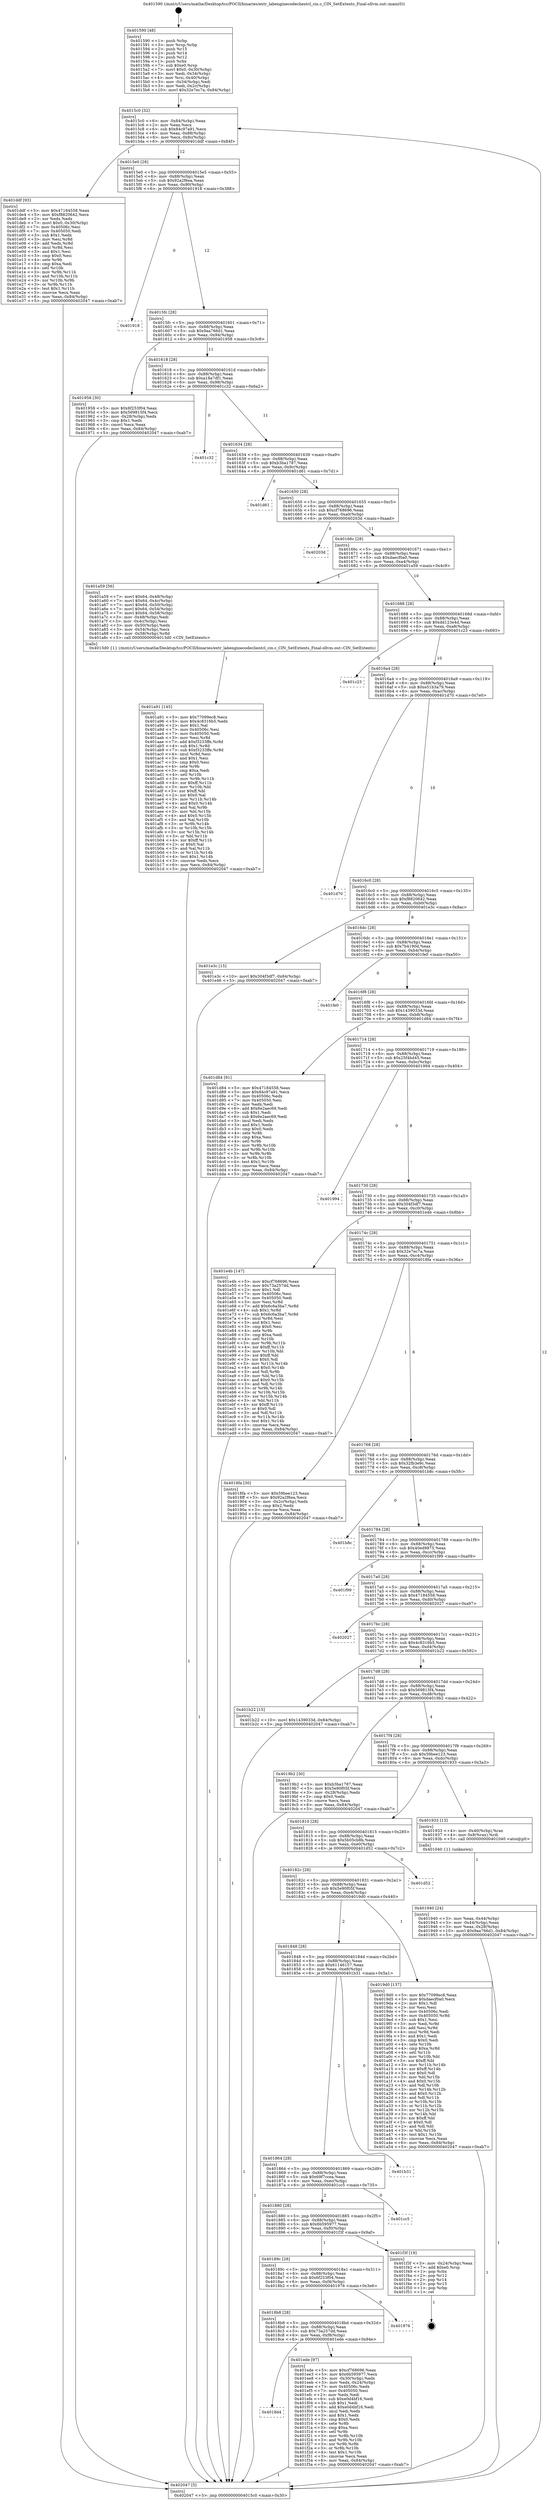 digraph "0x401590" {
  label = "0x401590 (/mnt/c/Users/mathe/Desktop/tcc/POCII/binaries/extr_labenginecodeclientcl_cin.c_CIN_SetExtents_Final-ollvm.out::main(0))"
  labelloc = "t"
  node[shape=record]

  Entry [label="",width=0.3,height=0.3,shape=circle,fillcolor=black,style=filled]
  "0x4015c0" [label="{
     0x4015c0 [32]\l
     | [instrs]\l
     &nbsp;&nbsp;0x4015c0 \<+6\>: mov -0x84(%rbp),%eax\l
     &nbsp;&nbsp;0x4015c6 \<+2\>: mov %eax,%ecx\l
     &nbsp;&nbsp;0x4015c8 \<+6\>: sub $0x84c97a91,%ecx\l
     &nbsp;&nbsp;0x4015ce \<+6\>: mov %eax,-0x88(%rbp)\l
     &nbsp;&nbsp;0x4015d4 \<+6\>: mov %ecx,-0x8c(%rbp)\l
     &nbsp;&nbsp;0x4015da \<+6\>: je 0000000000401ddf \<main+0x84f\>\l
  }"]
  "0x401ddf" [label="{
     0x401ddf [93]\l
     | [instrs]\l
     &nbsp;&nbsp;0x401ddf \<+5\>: mov $0x47184558,%eax\l
     &nbsp;&nbsp;0x401de4 \<+5\>: mov $0xf8820642,%ecx\l
     &nbsp;&nbsp;0x401de9 \<+2\>: xor %edx,%edx\l
     &nbsp;&nbsp;0x401deb \<+7\>: movl $0x0,-0x30(%rbp)\l
     &nbsp;&nbsp;0x401df2 \<+7\>: mov 0x40506c,%esi\l
     &nbsp;&nbsp;0x401df9 \<+7\>: mov 0x405050,%edi\l
     &nbsp;&nbsp;0x401e00 \<+3\>: sub $0x1,%edx\l
     &nbsp;&nbsp;0x401e03 \<+3\>: mov %esi,%r8d\l
     &nbsp;&nbsp;0x401e06 \<+3\>: add %edx,%r8d\l
     &nbsp;&nbsp;0x401e09 \<+4\>: imul %r8d,%esi\l
     &nbsp;&nbsp;0x401e0d \<+3\>: and $0x1,%esi\l
     &nbsp;&nbsp;0x401e10 \<+3\>: cmp $0x0,%esi\l
     &nbsp;&nbsp;0x401e13 \<+4\>: sete %r9b\l
     &nbsp;&nbsp;0x401e17 \<+3\>: cmp $0xa,%edi\l
     &nbsp;&nbsp;0x401e1a \<+4\>: setl %r10b\l
     &nbsp;&nbsp;0x401e1e \<+3\>: mov %r9b,%r11b\l
     &nbsp;&nbsp;0x401e21 \<+3\>: and %r10b,%r11b\l
     &nbsp;&nbsp;0x401e24 \<+3\>: xor %r10b,%r9b\l
     &nbsp;&nbsp;0x401e27 \<+3\>: or %r9b,%r11b\l
     &nbsp;&nbsp;0x401e2a \<+4\>: test $0x1,%r11b\l
     &nbsp;&nbsp;0x401e2e \<+3\>: cmovne %ecx,%eax\l
     &nbsp;&nbsp;0x401e31 \<+6\>: mov %eax,-0x84(%rbp)\l
     &nbsp;&nbsp;0x401e37 \<+5\>: jmp 0000000000402047 \<main+0xab7\>\l
  }"]
  "0x4015e0" [label="{
     0x4015e0 [28]\l
     | [instrs]\l
     &nbsp;&nbsp;0x4015e0 \<+5\>: jmp 00000000004015e5 \<main+0x55\>\l
     &nbsp;&nbsp;0x4015e5 \<+6\>: mov -0x88(%rbp),%eax\l
     &nbsp;&nbsp;0x4015eb \<+5\>: sub $0x92a2f6ea,%eax\l
     &nbsp;&nbsp;0x4015f0 \<+6\>: mov %eax,-0x90(%rbp)\l
     &nbsp;&nbsp;0x4015f6 \<+6\>: je 0000000000401918 \<main+0x388\>\l
  }"]
  Exit [label="",width=0.3,height=0.3,shape=circle,fillcolor=black,style=filled,peripheries=2]
  "0x401918" [label="{
     0x401918\l
  }", style=dashed]
  "0x4015fc" [label="{
     0x4015fc [28]\l
     | [instrs]\l
     &nbsp;&nbsp;0x4015fc \<+5\>: jmp 0000000000401601 \<main+0x71\>\l
     &nbsp;&nbsp;0x401601 \<+6\>: mov -0x88(%rbp),%eax\l
     &nbsp;&nbsp;0x401607 \<+5\>: sub $0x9aa766d1,%eax\l
     &nbsp;&nbsp;0x40160c \<+6\>: mov %eax,-0x94(%rbp)\l
     &nbsp;&nbsp;0x401612 \<+6\>: je 0000000000401958 \<main+0x3c8\>\l
  }"]
  "0x4018d4" [label="{
     0x4018d4\l
  }", style=dashed]
  "0x401958" [label="{
     0x401958 [30]\l
     | [instrs]\l
     &nbsp;&nbsp;0x401958 \<+5\>: mov $0x6f253f04,%eax\l
     &nbsp;&nbsp;0x40195d \<+5\>: mov $0x569815f4,%ecx\l
     &nbsp;&nbsp;0x401962 \<+3\>: mov -0x28(%rbp),%edx\l
     &nbsp;&nbsp;0x401965 \<+3\>: cmp $0x1,%edx\l
     &nbsp;&nbsp;0x401968 \<+3\>: cmovl %ecx,%eax\l
     &nbsp;&nbsp;0x40196b \<+6\>: mov %eax,-0x84(%rbp)\l
     &nbsp;&nbsp;0x401971 \<+5\>: jmp 0000000000402047 \<main+0xab7\>\l
  }"]
  "0x401618" [label="{
     0x401618 [28]\l
     | [instrs]\l
     &nbsp;&nbsp;0x401618 \<+5\>: jmp 000000000040161d \<main+0x8d\>\l
     &nbsp;&nbsp;0x40161d \<+6\>: mov -0x88(%rbp),%eax\l
     &nbsp;&nbsp;0x401623 \<+5\>: sub $0xa18a7df1,%eax\l
     &nbsp;&nbsp;0x401628 \<+6\>: mov %eax,-0x98(%rbp)\l
     &nbsp;&nbsp;0x40162e \<+6\>: je 0000000000401c32 \<main+0x6a2\>\l
  }"]
  "0x401ede" [label="{
     0x401ede [97]\l
     | [instrs]\l
     &nbsp;&nbsp;0x401ede \<+5\>: mov $0xcf768696,%eax\l
     &nbsp;&nbsp;0x401ee3 \<+5\>: mov $0x6b595977,%ecx\l
     &nbsp;&nbsp;0x401ee8 \<+3\>: mov -0x30(%rbp),%edx\l
     &nbsp;&nbsp;0x401eeb \<+3\>: mov %edx,-0x24(%rbp)\l
     &nbsp;&nbsp;0x401eee \<+7\>: mov 0x40506c,%edx\l
     &nbsp;&nbsp;0x401ef5 \<+7\>: mov 0x405050,%esi\l
     &nbsp;&nbsp;0x401efc \<+2\>: mov %edx,%edi\l
     &nbsp;&nbsp;0x401efe \<+6\>: sub $0xe0d4bf16,%edi\l
     &nbsp;&nbsp;0x401f04 \<+3\>: sub $0x1,%edi\l
     &nbsp;&nbsp;0x401f07 \<+6\>: add $0xe0d4bf16,%edi\l
     &nbsp;&nbsp;0x401f0d \<+3\>: imul %edi,%edx\l
     &nbsp;&nbsp;0x401f10 \<+3\>: and $0x1,%edx\l
     &nbsp;&nbsp;0x401f13 \<+3\>: cmp $0x0,%edx\l
     &nbsp;&nbsp;0x401f16 \<+4\>: sete %r8b\l
     &nbsp;&nbsp;0x401f1a \<+3\>: cmp $0xa,%esi\l
     &nbsp;&nbsp;0x401f1d \<+4\>: setl %r9b\l
     &nbsp;&nbsp;0x401f21 \<+3\>: mov %r8b,%r10b\l
     &nbsp;&nbsp;0x401f24 \<+3\>: and %r9b,%r10b\l
     &nbsp;&nbsp;0x401f27 \<+3\>: xor %r9b,%r8b\l
     &nbsp;&nbsp;0x401f2a \<+3\>: or %r8b,%r10b\l
     &nbsp;&nbsp;0x401f2d \<+4\>: test $0x1,%r10b\l
     &nbsp;&nbsp;0x401f31 \<+3\>: cmovne %ecx,%eax\l
     &nbsp;&nbsp;0x401f34 \<+6\>: mov %eax,-0x84(%rbp)\l
     &nbsp;&nbsp;0x401f3a \<+5\>: jmp 0000000000402047 \<main+0xab7\>\l
  }"]
  "0x401c32" [label="{
     0x401c32\l
  }", style=dashed]
  "0x401634" [label="{
     0x401634 [28]\l
     | [instrs]\l
     &nbsp;&nbsp;0x401634 \<+5\>: jmp 0000000000401639 \<main+0xa9\>\l
     &nbsp;&nbsp;0x401639 \<+6\>: mov -0x88(%rbp),%eax\l
     &nbsp;&nbsp;0x40163f \<+5\>: sub $0xb3ba1787,%eax\l
     &nbsp;&nbsp;0x401644 \<+6\>: mov %eax,-0x9c(%rbp)\l
     &nbsp;&nbsp;0x40164a \<+6\>: je 0000000000401d61 \<main+0x7d1\>\l
  }"]
  "0x4018b8" [label="{
     0x4018b8 [28]\l
     | [instrs]\l
     &nbsp;&nbsp;0x4018b8 \<+5\>: jmp 00000000004018bd \<main+0x32d\>\l
     &nbsp;&nbsp;0x4018bd \<+6\>: mov -0x88(%rbp),%eax\l
     &nbsp;&nbsp;0x4018c3 \<+5\>: sub $0x73a257dd,%eax\l
     &nbsp;&nbsp;0x4018c8 \<+6\>: mov %eax,-0xf8(%rbp)\l
     &nbsp;&nbsp;0x4018ce \<+6\>: je 0000000000401ede \<main+0x94e\>\l
  }"]
  "0x401d61" [label="{
     0x401d61\l
  }", style=dashed]
  "0x401650" [label="{
     0x401650 [28]\l
     | [instrs]\l
     &nbsp;&nbsp;0x401650 \<+5\>: jmp 0000000000401655 \<main+0xc5\>\l
     &nbsp;&nbsp;0x401655 \<+6\>: mov -0x88(%rbp),%eax\l
     &nbsp;&nbsp;0x40165b \<+5\>: sub $0xcf768696,%eax\l
     &nbsp;&nbsp;0x401660 \<+6\>: mov %eax,-0xa0(%rbp)\l
     &nbsp;&nbsp;0x401666 \<+6\>: je 000000000040203d \<main+0xaad\>\l
  }"]
  "0x401976" [label="{
     0x401976\l
  }", style=dashed]
  "0x40203d" [label="{
     0x40203d\l
  }", style=dashed]
  "0x40166c" [label="{
     0x40166c [28]\l
     | [instrs]\l
     &nbsp;&nbsp;0x40166c \<+5\>: jmp 0000000000401671 \<main+0xe1\>\l
     &nbsp;&nbsp;0x401671 \<+6\>: mov -0x88(%rbp),%eax\l
     &nbsp;&nbsp;0x401677 \<+5\>: sub $0xdaecf0a0,%eax\l
     &nbsp;&nbsp;0x40167c \<+6\>: mov %eax,-0xa4(%rbp)\l
     &nbsp;&nbsp;0x401682 \<+6\>: je 0000000000401a59 \<main+0x4c9\>\l
  }"]
  "0x40189c" [label="{
     0x40189c [28]\l
     | [instrs]\l
     &nbsp;&nbsp;0x40189c \<+5\>: jmp 00000000004018a1 \<main+0x311\>\l
     &nbsp;&nbsp;0x4018a1 \<+6\>: mov -0x88(%rbp),%eax\l
     &nbsp;&nbsp;0x4018a7 \<+5\>: sub $0x6f253f04,%eax\l
     &nbsp;&nbsp;0x4018ac \<+6\>: mov %eax,-0xf4(%rbp)\l
     &nbsp;&nbsp;0x4018b2 \<+6\>: je 0000000000401976 \<main+0x3e6\>\l
  }"]
  "0x401a59" [label="{
     0x401a59 [56]\l
     | [instrs]\l
     &nbsp;&nbsp;0x401a59 \<+7\>: movl $0x64,-0x48(%rbp)\l
     &nbsp;&nbsp;0x401a60 \<+7\>: movl $0x64,-0x4c(%rbp)\l
     &nbsp;&nbsp;0x401a67 \<+7\>: movl $0x64,-0x50(%rbp)\l
     &nbsp;&nbsp;0x401a6e \<+7\>: movl $0x64,-0x54(%rbp)\l
     &nbsp;&nbsp;0x401a75 \<+7\>: movl $0x64,-0x58(%rbp)\l
     &nbsp;&nbsp;0x401a7c \<+3\>: mov -0x48(%rbp),%edi\l
     &nbsp;&nbsp;0x401a7f \<+3\>: mov -0x4c(%rbp),%esi\l
     &nbsp;&nbsp;0x401a82 \<+3\>: mov -0x50(%rbp),%edx\l
     &nbsp;&nbsp;0x401a85 \<+3\>: mov -0x54(%rbp),%ecx\l
     &nbsp;&nbsp;0x401a88 \<+4\>: mov -0x58(%rbp),%r8d\l
     &nbsp;&nbsp;0x401a8c \<+5\>: call 00000000004013d0 \<CIN_SetExtents\>\l
     | [calls]\l
     &nbsp;&nbsp;0x4013d0 \{1\} (/mnt/c/Users/mathe/Desktop/tcc/POCII/binaries/extr_labenginecodeclientcl_cin.c_CIN_SetExtents_Final-ollvm.out::CIN_SetExtents)\l
  }"]
  "0x401688" [label="{
     0x401688 [28]\l
     | [instrs]\l
     &nbsp;&nbsp;0x401688 \<+5\>: jmp 000000000040168d \<main+0xfd\>\l
     &nbsp;&nbsp;0x40168d \<+6\>: mov -0x88(%rbp),%eax\l
     &nbsp;&nbsp;0x401693 \<+5\>: sub $0xdd123e4d,%eax\l
     &nbsp;&nbsp;0x401698 \<+6\>: mov %eax,-0xa8(%rbp)\l
     &nbsp;&nbsp;0x40169e \<+6\>: je 0000000000401c23 \<main+0x693\>\l
  }"]
  "0x401f3f" [label="{
     0x401f3f [19]\l
     | [instrs]\l
     &nbsp;&nbsp;0x401f3f \<+3\>: mov -0x24(%rbp),%eax\l
     &nbsp;&nbsp;0x401f42 \<+7\>: add $0xe0,%rsp\l
     &nbsp;&nbsp;0x401f49 \<+1\>: pop %rbx\l
     &nbsp;&nbsp;0x401f4a \<+2\>: pop %r12\l
     &nbsp;&nbsp;0x401f4c \<+2\>: pop %r14\l
     &nbsp;&nbsp;0x401f4e \<+2\>: pop %r15\l
     &nbsp;&nbsp;0x401f50 \<+1\>: pop %rbp\l
     &nbsp;&nbsp;0x401f51 \<+1\>: ret\l
  }"]
  "0x401c23" [label="{
     0x401c23\l
  }", style=dashed]
  "0x4016a4" [label="{
     0x4016a4 [28]\l
     | [instrs]\l
     &nbsp;&nbsp;0x4016a4 \<+5\>: jmp 00000000004016a9 \<main+0x119\>\l
     &nbsp;&nbsp;0x4016a9 \<+6\>: mov -0x88(%rbp),%eax\l
     &nbsp;&nbsp;0x4016af \<+5\>: sub $0xe51b3a79,%eax\l
     &nbsp;&nbsp;0x4016b4 \<+6\>: mov %eax,-0xac(%rbp)\l
     &nbsp;&nbsp;0x4016ba \<+6\>: je 0000000000401d70 \<main+0x7e0\>\l
  }"]
  "0x401880" [label="{
     0x401880 [28]\l
     | [instrs]\l
     &nbsp;&nbsp;0x401880 \<+5\>: jmp 0000000000401885 \<main+0x2f5\>\l
     &nbsp;&nbsp;0x401885 \<+6\>: mov -0x88(%rbp),%eax\l
     &nbsp;&nbsp;0x40188b \<+5\>: sub $0x6b595977,%eax\l
     &nbsp;&nbsp;0x401890 \<+6\>: mov %eax,-0xf0(%rbp)\l
     &nbsp;&nbsp;0x401896 \<+6\>: je 0000000000401f3f \<main+0x9af\>\l
  }"]
  "0x401d70" [label="{
     0x401d70\l
  }", style=dashed]
  "0x4016c0" [label="{
     0x4016c0 [28]\l
     | [instrs]\l
     &nbsp;&nbsp;0x4016c0 \<+5\>: jmp 00000000004016c5 \<main+0x135\>\l
     &nbsp;&nbsp;0x4016c5 \<+6\>: mov -0x88(%rbp),%eax\l
     &nbsp;&nbsp;0x4016cb \<+5\>: sub $0xf8820642,%eax\l
     &nbsp;&nbsp;0x4016d0 \<+6\>: mov %eax,-0xb0(%rbp)\l
     &nbsp;&nbsp;0x4016d6 \<+6\>: je 0000000000401e3c \<main+0x8ac\>\l
  }"]
  "0x401cc5" [label="{
     0x401cc5\l
  }", style=dashed]
  "0x401e3c" [label="{
     0x401e3c [15]\l
     | [instrs]\l
     &nbsp;&nbsp;0x401e3c \<+10\>: movl $0x304f3df7,-0x84(%rbp)\l
     &nbsp;&nbsp;0x401e46 \<+5\>: jmp 0000000000402047 \<main+0xab7\>\l
  }"]
  "0x4016dc" [label="{
     0x4016dc [28]\l
     | [instrs]\l
     &nbsp;&nbsp;0x4016dc \<+5\>: jmp 00000000004016e1 \<main+0x151\>\l
     &nbsp;&nbsp;0x4016e1 \<+6\>: mov -0x88(%rbp),%eax\l
     &nbsp;&nbsp;0x4016e7 \<+5\>: sub $0x7b4190d,%eax\l
     &nbsp;&nbsp;0x4016ec \<+6\>: mov %eax,-0xb4(%rbp)\l
     &nbsp;&nbsp;0x4016f2 \<+6\>: je 0000000000401fe0 \<main+0xa50\>\l
  }"]
  "0x401864" [label="{
     0x401864 [28]\l
     | [instrs]\l
     &nbsp;&nbsp;0x401864 \<+5\>: jmp 0000000000401869 \<main+0x2d9\>\l
     &nbsp;&nbsp;0x401869 \<+6\>: mov -0x88(%rbp),%eax\l
     &nbsp;&nbsp;0x40186f \<+5\>: sub $0x69f7ccea,%eax\l
     &nbsp;&nbsp;0x401874 \<+6\>: mov %eax,-0xec(%rbp)\l
     &nbsp;&nbsp;0x40187a \<+6\>: je 0000000000401cc5 \<main+0x735\>\l
  }"]
  "0x401fe0" [label="{
     0x401fe0\l
  }", style=dashed]
  "0x4016f8" [label="{
     0x4016f8 [28]\l
     | [instrs]\l
     &nbsp;&nbsp;0x4016f8 \<+5\>: jmp 00000000004016fd \<main+0x16d\>\l
     &nbsp;&nbsp;0x4016fd \<+6\>: mov -0x88(%rbp),%eax\l
     &nbsp;&nbsp;0x401703 \<+5\>: sub $0x1439033d,%eax\l
     &nbsp;&nbsp;0x401708 \<+6\>: mov %eax,-0xb8(%rbp)\l
     &nbsp;&nbsp;0x40170e \<+6\>: je 0000000000401d84 \<main+0x7f4\>\l
  }"]
  "0x401b31" [label="{
     0x401b31\l
  }", style=dashed]
  "0x401d84" [label="{
     0x401d84 [91]\l
     | [instrs]\l
     &nbsp;&nbsp;0x401d84 \<+5\>: mov $0x47184558,%eax\l
     &nbsp;&nbsp;0x401d89 \<+5\>: mov $0x84c97a91,%ecx\l
     &nbsp;&nbsp;0x401d8e \<+7\>: mov 0x40506c,%edx\l
     &nbsp;&nbsp;0x401d95 \<+7\>: mov 0x405050,%esi\l
     &nbsp;&nbsp;0x401d9c \<+2\>: mov %edx,%edi\l
     &nbsp;&nbsp;0x401d9e \<+6\>: add $0x6e2aec69,%edi\l
     &nbsp;&nbsp;0x401da4 \<+3\>: sub $0x1,%edi\l
     &nbsp;&nbsp;0x401da7 \<+6\>: sub $0x6e2aec69,%edi\l
     &nbsp;&nbsp;0x401dad \<+3\>: imul %edi,%edx\l
     &nbsp;&nbsp;0x401db0 \<+3\>: and $0x1,%edx\l
     &nbsp;&nbsp;0x401db3 \<+3\>: cmp $0x0,%edx\l
     &nbsp;&nbsp;0x401db6 \<+4\>: sete %r8b\l
     &nbsp;&nbsp;0x401dba \<+3\>: cmp $0xa,%esi\l
     &nbsp;&nbsp;0x401dbd \<+4\>: setl %r9b\l
     &nbsp;&nbsp;0x401dc1 \<+3\>: mov %r8b,%r10b\l
     &nbsp;&nbsp;0x401dc4 \<+3\>: and %r9b,%r10b\l
     &nbsp;&nbsp;0x401dc7 \<+3\>: xor %r9b,%r8b\l
     &nbsp;&nbsp;0x401dca \<+3\>: or %r8b,%r10b\l
     &nbsp;&nbsp;0x401dcd \<+4\>: test $0x1,%r10b\l
     &nbsp;&nbsp;0x401dd1 \<+3\>: cmovne %ecx,%eax\l
     &nbsp;&nbsp;0x401dd4 \<+6\>: mov %eax,-0x84(%rbp)\l
     &nbsp;&nbsp;0x401dda \<+5\>: jmp 0000000000402047 \<main+0xab7\>\l
  }"]
  "0x401714" [label="{
     0x401714 [28]\l
     | [instrs]\l
     &nbsp;&nbsp;0x401714 \<+5\>: jmp 0000000000401719 \<main+0x189\>\l
     &nbsp;&nbsp;0x401719 \<+6\>: mov -0x88(%rbp),%eax\l
     &nbsp;&nbsp;0x40171f \<+5\>: sub $0x25f4bd45,%eax\l
     &nbsp;&nbsp;0x401724 \<+6\>: mov %eax,-0xbc(%rbp)\l
     &nbsp;&nbsp;0x40172a \<+6\>: je 0000000000401994 \<main+0x404\>\l
  }"]
  "0x401a91" [label="{
     0x401a91 [145]\l
     | [instrs]\l
     &nbsp;&nbsp;0x401a91 \<+5\>: mov $0x77099ec8,%ecx\l
     &nbsp;&nbsp;0x401a96 \<+5\>: mov $0x4c8316b5,%edx\l
     &nbsp;&nbsp;0x401a9b \<+2\>: mov $0x1,%al\l
     &nbsp;&nbsp;0x401a9d \<+7\>: mov 0x40506c,%esi\l
     &nbsp;&nbsp;0x401aa4 \<+7\>: mov 0x405050,%edi\l
     &nbsp;&nbsp;0x401aab \<+3\>: mov %esi,%r8d\l
     &nbsp;&nbsp;0x401aae \<+7\>: add $0xf3233ffe,%r8d\l
     &nbsp;&nbsp;0x401ab5 \<+4\>: sub $0x1,%r8d\l
     &nbsp;&nbsp;0x401ab9 \<+7\>: sub $0xf3233ffe,%r8d\l
     &nbsp;&nbsp;0x401ac0 \<+4\>: imul %r8d,%esi\l
     &nbsp;&nbsp;0x401ac4 \<+3\>: and $0x1,%esi\l
     &nbsp;&nbsp;0x401ac7 \<+3\>: cmp $0x0,%esi\l
     &nbsp;&nbsp;0x401aca \<+4\>: sete %r9b\l
     &nbsp;&nbsp;0x401ace \<+3\>: cmp $0xa,%edi\l
     &nbsp;&nbsp;0x401ad1 \<+4\>: setl %r10b\l
     &nbsp;&nbsp;0x401ad5 \<+3\>: mov %r9b,%r11b\l
     &nbsp;&nbsp;0x401ad8 \<+4\>: xor $0xff,%r11b\l
     &nbsp;&nbsp;0x401adc \<+3\>: mov %r10b,%bl\l
     &nbsp;&nbsp;0x401adf \<+3\>: xor $0xff,%bl\l
     &nbsp;&nbsp;0x401ae2 \<+2\>: xor $0x0,%al\l
     &nbsp;&nbsp;0x401ae4 \<+3\>: mov %r11b,%r14b\l
     &nbsp;&nbsp;0x401ae7 \<+4\>: and $0x0,%r14b\l
     &nbsp;&nbsp;0x401aeb \<+3\>: and %al,%r9b\l
     &nbsp;&nbsp;0x401aee \<+3\>: mov %bl,%r15b\l
     &nbsp;&nbsp;0x401af1 \<+4\>: and $0x0,%r15b\l
     &nbsp;&nbsp;0x401af5 \<+3\>: and %al,%r10b\l
     &nbsp;&nbsp;0x401af8 \<+3\>: or %r9b,%r14b\l
     &nbsp;&nbsp;0x401afb \<+3\>: or %r10b,%r15b\l
     &nbsp;&nbsp;0x401afe \<+3\>: xor %r15b,%r14b\l
     &nbsp;&nbsp;0x401b01 \<+3\>: or %bl,%r11b\l
     &nbsp;&nbsp;0x401b04 \<+4\>: xor $0xff,%r11b\l
     &nbsp;&nbsp;0x401b08 \<+2\>: or $0x0,%al\l
     &nbsp;&nbsp;0x401b0a \<+3\>: and %al,%r11b\l
     &nbsp;&nbsp;0x401b0d \<+3\>: or %r11b,%r14b\l
     &nbsp;&nbsp;0x401b10 \<+4\>: test $0x1,%r14b\l
     &nbsp;&nbsp;0x401b14 \<+3\>: cmovne %edx,%ecx\l
     &nbsp;&nbsp;0x401b17 \<+6\>: mov %ecx,-0x84(%rbp)\l
     &nbsp;&nbsp;0x401b1d \<+5\>: jmp 0000000000402047 \<main+0xab7\>\l
  }"]
  "0x401994" [label="{
     0x401994\l
  }", style=dashed]
  "0x401730" [label="{
     0x401730 [28]\l
     | [instrs]\l
     &nbsp;&nbsp;0x401730 \<+5\>: jmp 0000000000401735 \<main+0x1a5\>\l
     &nbsp;&nbsp;0x401735 \<+6\>: mov -0x88(%rbp),%eax\l
     &nbsp;&nbsp;0x40173b \<+5\>: sub $0x304f3df7,%eax\l
     &nbsp;&nbsp;0x401740 \<+6\>: mov %eax,-0xc0(%rbp)\l
     &nbsp;&nbsp;0x401746 \<+6\>: je 0000000000401e4b \<main+0x8bb\>\l
  }"]
  "0x401848" [label="{
     0x401848 [28]\l
     | [instrs]\l
     &nbsp;&nbsp;0x401848 \<+5\>: jmp 000000000040184d \<main+0x2bd\>\l
     &nbsp;&nbsp;0x40184d \<+6\>: mov -0x88(%rbp),%eax\l
     &nbsp;&nbsp;0x401853 \<+5\>: sub $0x61146157,%eax\l
     &nbsp;&nbsp;0x401858 \<+6\>: mov %eax,-0xe8(%rbp)\l
     &nbsp;&nbsp;0x40185e \<+6\>: je 0000000000401b31 \<main+0x5a1\>\l
  }"]
  "0x401e4b" [label="{
     0x401e4b [147]\l
     | [instrs]\l
     &nbsp;&nbsp;0x401e4b \<+5\>: mov $0xcf768696,%eax\l
     &nbsp;&nbsp;0x401e50 \<+5\>: mov $0x73a257dd,%ecx\l
     &nbsp;&nbsp;0x401e55 \<+2\>: mov $0x1,%dl\l
     &nbsp;&nbsp;0x401e57 \<+7\>: mov 0x40506c,%esi\l
     &nbsp;&nbsp;0x401e5e \<+7\>: mov 0x405050,%edi\l
     &nbsp;&nbsp;0x401e65 \<+3\>: mov %esi,%r8d\l
     &nbsp;&nbsp;0x401e68 \<+7\>: add $0x6c6a3ba7,%r8d\l
     &nbsp;&nbsp;0x401e6f \<+4\>: sub $0x1,%r8d\l
     &nbsp;&nbsp;0x401e73 \<+7\>: sub $0x6c6a3ba7,%r8d\l
     &nbsp;&nbsp;0x401e7a \<+4\>: imul %r8d,%esi\l
     &nbsp;&nbsp;0x401e7e \<+3\>: and $0x1,%esi\l
     &nbsp;&nbsp;0x401e81 \<+3\>: cmp $0x0,%esi\l
     &nbsp;&nbsp;0x401e84 \<+4\>: sete %r9b\l
     &nbsp;&nbsp;0x401e88 \<+3\>: cmp $0xa,%edi\l
     &nbsp;&nbsp;0x401e8b \<+4\>: setl %r10b\l
     &nbsp;&nbsp;0x401e8f \<+3\>: mov %r9b,%r11b\l
     &nbsp;&nbsp;0x401e92 \<+4\>: xor $0xff,%r11b\l
     &nbsp;&nbsp;0x401e96 \<+3\>: mov %r10b,%bl\l
     &nbsp;&nbsp;0x401e99 \<+3\>: xor $0xff,%bl\l
     &nbsp;&nbsp;0x401e9c \<+3\>: xor $0x0,%dl\l
     &nbsp;&nbsp;0x401e9f \<+3\>: mov %r11b,%r14b\l
     &nbsp;&nbsp;0x401ea2 \<+4\>: and $0x0,%r14b\l
     &nbsp;&nbsp;0x401ea6 \<+3\>: and %dl,%r9b\l
     &nbsp;&nbsp;0x401ea9 \<+3\>: mov %bl,%r15b\l
     &nbsp;&nbsp;0x401eac \<+4\>: and $0x0,%r15b\l
     &nbsp;&nbsp;0x401eb0 \<+3\>: and %dl,%r10b\l
     &nbsp;&nbsp;0x401eb3 \<+3\>: or %r9b,%r14b\l
     &nbsp;&nbsp;0x401eb6 \<+3\>: or %r10b,%r15b\l
     &nbsp;&nbsp;0x401eb9 \<+3\>: xor %r15b,%r14b\l
     &nbsp;&nbsp;0x401ebc \<+3\>: or %bl,%r11b\l
     &nbsp;&nbsp;0x401ebf \<+4\>: xor $0xff,%r11b\l
     &nbsp;&nbsp;0x401ec3 \<+3\>: or $0x0,%dl\l
     &nbsp;&nbsp;0x401ec6 \<+3\>: and %dl,%r11b\l
     &nbsp;&nbsp;0x401ec9 \<+3\>: or %r11b,%r14b\l
     &nbsp;&nbsp;0x401ecc \<+4\>: test $0x1,%r14b\l
     &nbsp;&nbsp;0x401ed0 \<+3\>: cmovne %ecx,%eax\l
     &nbsp;&nbsp;0x401ed3 \<+6\>: mov %eax,-0x84(%rbp)\l
     &nbsp;&nbsp;0x401ed9 \<+5\>: jmp 0000000000402047 \<main+0xab7\>\l
  }"]
  "0x40174c" [label="{
     0x40174c [28]\l
     | [instrs]\l
     &nbsp;&nbsp;0x40174c \<+5\>: jmp 0000000000401751 \<main+0x1c1\>\l
     &nbsp;&nbsp;0x401751 \<+6\>: mov -0x88(%rbp),%eax\l
     &nbsp;&nbsp;0x401757 \<+5\>: sub $0x32e7ec7a,%eax\l
     &nbsp;&nbsp;0x40175c \<+6\>: mov %eax,-0xc4(%rbp)\l
     &nbsp;&nbsp;0x401762 \<+6\>: je 00000000004018fa \<main+0x36a\>\l
  }"]
  "0x4019d0" [label="{
     0x4019d0 [137]\l
     | [instrs]\l
     &nbsp;&nbsp;0x4019d0 \<+5\>: mov $0x77099ec8,%eax\l
     &nbsp;&nbsp;0x4019d5 \<+5\>: mov $0xdaecf0a0,%ecx\l
     &nbsp;&nbsp;0x4019da \<+2\>: mov $0x1,%dl\l
     &nbsp;&nbsp;0x4019dc \<+2\>: xor %esi,%esi\l
     &nbsp;&nbsp;0x4019de \<+7\>: mov 0x40506c,%edi\l
     &nbsp;&nbsp;0x4019e5 \<+8\>: mov 0x405050,%r8d\l
     &nbsp;&nbsp;0x4019ed \<+3\>: sub $0x1,%esi\l
     &nbsp;&nbsp;0x4019f0 \<+3\>: mov %edi,%r9d\l
     &nbsp;&nbsp;0x4019f3 \<+3\>: add %esi,%r9d\l
     &nbsp;&nbsp;0x4019f6 \<+4\>: imul %r9d,%edi\l
     &nbsp;&nbsp;0x4019fa \<+3\>: and $0x1,%edi\l
     &nbsp;&nbsp;0x4019fd \<+3\>: cmp $0x0,%edi\l
     &nbsp;&nbsp;0x401a00 \<+4\>: sete %r10b\l
     &nbsp;&nbsp;0x401a04 \<+4\>: cmp $0xa,%r8d\l
     &nbsp;&nbsp;0x401a08 \<+4\>: setl %r11b\l
     &nbsp;&nbsp;0x401a0c \<+3\>: mov %r10b,%bl\l
     &nbsp;&nbsp;0x401a0f \<+3\>: xor $0xff,%bl\l
     &nbsp;&nbsp;0x401a12 \<+3\>: mov %r11b,%r14b\l
     &nbsp;&nbsp;0x401a15 \<+4\>: xor $0xff,%r14b\l
     &nbsp;&nbsp;0x401a19 \<+3\>: xor $0x0,%dl\l
     &nbsp;&nbsp;0x401a1c \<+3\>: mov %bl,%r15b\l
     &nbsp;&nbsp;0x401a1f \<+4\>: and $0x0,%r15b\l
     &nbsp;&nbsp;0x401a23 \<+3\>: and %dl,%r10b\l
     &nbsp;&nbsp;0x401a26 \<+3\>: mov %r14b,%r12b\l
     &nbsp;&nbsp;0x401a29 \<+4\>: and $0x0,%r12b\l
     &nbsp;&nbsp;0x401a2d \<+3\>: and %dl,%r11b\l
     &nbsp;&nbsp;0x401a30 \<+3\>: or %r10b,%r15b\l
     &nbsp;&nbsp;0x401a33 \<+3\>: or %r11b,%r12b\l
     &nbsp;&nbsp;0x401a36 \<+3\>: xor %r12b,%r15b\l
     &nbsp;&nbsp;0x401a39 \<+3\>: or %r14b,%bl\l
     &nbsp;&nbsp;0x401a3c \<+3\>: xor $0xff,%bl\l
     &nbsp;&nbsp;0x401a3f \<+3\>: or $0x0,%dl\l
     &nbsp;&nbsp;0x401a42 \<+2\>: and %dl,%bl\l
     &nbsp;&nbsp;0x401a44 \<+3\>: or %bl,%r15b\l
     &nbsp;&nbsp;0x401a47 \<+4\>: test $0x1,%r15b\l
     &nbsp;&nbsp;0x401a4b \<+3\>: cmovne %ecx,%eax\l
     &nbsp;&nbsp;0x401a4e \<+6\>: mov %eax,-0x84(%rbp)\l
     &nbsp;&nbsp;0x401a54 \<+5\>: jmp 0000000000402047 \<main+0xab7\>\l
  }"]
  "0x4018fa" [label="{
     0x4018fa [30]\l
     | [instrs]\l
     &nbsp;&nbsp;0x4018fa \<+5\>: mov $0x59bee123,%eax\l
     &nbsp;&nbsp;0x4018ff \<+5\>: mov $0x92a2f6ea,%ecx\l
     &nbsp;&nbsp;0x401904 \<+3\>: mov -0x2c(%rbp),%edx\l
     &nbsp;&nbsp;0x401907 \<+3\>: cmp $0x2,%edx\l
     &nbsp;&nbsp;0x40190a \<+3\>: cmovne %ecx,%eax\l
     &nbsp;&nbsp;0x40190d \<+6\>: mov %eax,-0x84(%rbp)\l
     &nbsp;&nbsp;0x401913 \<+5\>: jmp 0000000000402047 \<main+0xab7\>\l
  }"]
  "0x401768" [label="{
     0x401768 [28]\l
     | [instrs]\l
     &nbsp;&nbsp;0x401768 \<+5\>: jmp 000000000040176d \<main+0x1dd\>\l
     &nbsp;&nbsp;0x40176d \<+6\>: mov -0x88(%rbp),%eax\l
     &nbsp;&nbsp;0x401773 \<+5\>: sub $0x32fb3e9c,%eax\l
     &nbsp;&nbsp;0x401778 \<+6\>: mov %eax,-0xc8(%rbp)\l
     &nbsp;&nbsp;0x40177e \<+6\>: je 0000000000401b8c \<main+0x5fc\>\l
  }"]
  "0x402047" [label="{
     0x402047 [5]\l
     | [instrs]\l
     &nbsp;&nbsp;0x402047 \<+5\>: jmp 00000000004015c0 \<main+0x30\>\l
  }"]
  "0x401590" [label="{
     0x401590 [48]\l
     | [instrs]\l
     &nbsp;&nbsp;0x401590 \<+1\>: push %rbp\l
     &nbsp;&nbsp;0x401591 \<+3\>: mov %rsp,%rbp\l
     &nbsp;&nbsp;0x401594 \<+2\>: push %r15\l
     &nbsp;&nbsp;0x401596 \<+2\>: push %r14\l
     &nbsp;&nbsp;0x401598 \<+2\>: push %r12\l
     &nbsp;&nbsp;0x40159a \<+1\>: push %rbx\l
     &nbsp;&nbsp;0x40159b \<+7\>: sub $0xe0,%rsp\l
     &nbsp;&nbsp;0x4015a2 \<+7\>: movl $0x0,-0x30(%rbp)\l
     &nbsp;&nbsp;0x4015a9 \<+3\>: mov %edi,-0x34(%rbp)\l
     &nbsp;&nbsp;0x4015ac \<+4\>: mov %rsi,-0x40(%rbp)\l
     &nbsp;&nbsp;0x4015b0 \<+3\>: mov -0x34(%rbp),%edi\l
     &nbsp;&nbsp;0x4015b3 \<+3\>: mov %edi,-0x2c(%rbp)\l
     &nbsp;&nbsp;0x4015b6 \<+10\>: movl $0x32e7ec7a,-0x84(%rbp)\l
  }"]
  "0x40182c" [label="{
     0x40182c [28]\l
     | [instrs]\l
     &nbsp;&nbsp;0x40182c \<+5\>: jmp 0000000000401831 \<main+0x2a1\>\l
     &nbsp;&nbsp;0x401831 \<+6\>: mov -0x88(%rbp),%eax\l
     &nbsp;&nbsp;0x401837 \<+5\>: sub $0x5e90f05f,%eax\l
     &nbsp;&nbsp;0x40183c \<+6\>: mov %eax,-0xe4(%rbp)\l
     &nbsp;&nbsp;0x401842 \<+6\>: je 00000000004019d0 \<main+0x440\>\l
  }"]
  "0x401b8c" [label="{
     0x401b8c\l
  }", style=dashed]
  "0x401784" [label="{
     0x401784 [28]\l
     | [instrs]\l
     &nbsp;&nbsp;0x401784 \<+5\>: jmp 0000000000401789 \<main+0x1f9\>\l
     &nbsp;&nbsp;0x401789 \<+6\>: mov -0x88(%rbp),%eax\l
     &nbsp;&nbsp;0x40178f \<+5\>: sub $0x40ed9875,%eax\l
     &nbsp;&nbsp;0x401794 \<+6\>: mov %eax,-0xcc(%rbp)\l
     &nbsp;&nbsp;0x40179a \<+6\>: je 0000000000401f99 \<main+0xa09\>\l
  }"]
  "0x401d52" [label="{
     0x401d52\l
  }", style=dashed]
  "0x401f99" [label="{
     0x401f99\l
  }", style=dashed]
  "0x4017a0" [label="{
     0x4017a0 [28]\l
     | [instrs]\l
     &nbsp;&nbsp;0x4017a0 \<+5\>: jmp 00000000004017a5 \<main+0x215\>\l
     &nbsp;&nbsp;0x4017a5 \<+6\>: mov -0x88(%rbp),%eax\l
     &nbsp;&nbsp;0x4017ab \<+5\>: sub $0x47184558,%eax\l
     &nbsp;&nbsp;0x4017b0 \<+6\>: mov %eax,-0xd0(%rbp)\l
     &nbsp;&nbsp;0x4017b6 \<+6\>: je 0000000000402027 \<main+0xa97\>\l
  }"]
  "0x401940" [label="{
     0x401940 [24]\l
     | [instrs]\l
     &nbsp;&nbsp;0x401940 \<+3\>: mov %eax,-0x44(%rbp)\l
     &nbsp;&nbsp;0x401943 \<+3\>: mov -0x44(%rbp),%eax\l
     &nbsp;&nbsp;0x401946 \<+3\>: mov %eax,-0x28(%rbp)\l
     &nbsp;&nbsp;0x401949 \<+10\>: movl $0x9aa766d1,-0x84(%rbp)\l
     &nbsp;&nbsp;0x401953 \<+5\>: jmp 0000000000402047 \<main+0xab7\>\l
  }"]
  "0x402027" [label="{
     0x402027\l
  }", style=dashed]
  "0x4017bc" [label="{
     0x4017bc [28]\l
     | [instrs]\l
     &nbsp;&nbsp;0x4017bc \<+5\>: jmp 00000000004017c1 \<main+0x231\>\l
     &nbsp;&nbsp;0x4017c1 \<+6\>: mov -0x88(%rbp),%eax\l
     &nbsp;&nbsp;0x4017c7 \<+5\>: sub $0x4c8316b5,%eax\l
     &nbsp;&nbsp;0x4017cc \<+6\>: mov %eax,-0xd4(%rbp)\l
     &nbsp;&nbsp;0x4017d2 \<+6\>: je 0000000000401b22 \<main+0x592\>\l
  }"]
  "0x401810" [label="{
     0x401810 [28]\l
     | [instrs]\l
     &nbsp;&nbsp;0x401810 \<+5\>: jmp 0000000000401815 \<main+0x285\>\l
     &nbsp;&nbsp;0x401815 \<+6\>: mov -0x88(%rbp),%eax\l
     &nbsp;&nbsp;0x40181b \<+5\>: sub $0x5b05cb8b,%eax\l
     &nbsp;&nbsp;0x401820 \<+6\>: mov %eax,-0xe0(%rbp)\l
     &nbsp;&nbsp;0x401826 \<+6\>: je 0000000000401d52 \<main+0x7c2\>\l
  }"]
  "0x401b22" [label="{
     0x401b22 [15]\l
     | [instrs]\l
     &nbsp;&nbsp;0x401b22 \<+10\>: movl $0x1439033d,-0x84(%rbp)\l
     &nbsp;&nbsp;0x401b2c \<+5\>: jmp 0000000000402047 \<main+0xab7\>\l
  }"]
  "0x4017d8" [label="{
     0x4017d8 [28]\l
     | [instrs]\l
     &nbsp;&nbsp;0x4017d8 \<+5\>: jmp 00000000004017dd \<main+0x24d\>\l
     &nbsp;&nbsp;0x4017dd \<+6\>: mov -0x88(%rbp),%eax\l
     &nbsp;&nbsp;0x4017e3 \<+5\>: sub $0x569815f4,%eax\l
     &nbsp;&nbsp;0x4017e8 \<+6\>: mov %eax,-0xd8(%rbp)\l
     &nbsp;&nbsp;0x4017ee \<+6\>: je 00000000004019b2 \<main+0x422\>\l
  }"]
  "0x401933" [label="{
     0x401933 [13]\l
     | [instrs]\l
     &nbsp;&nbsp;0x401933 \<+4\>: mov -0x40(%rbp),%rax\l
     &nbsp;&nbsp;0x401937 \<+4\>: mov 0x8(%rax),%rdi\l
     &nbsp;&nbsp;0x40193b \<+5\>: call 0000000000401040 \<atoi@plt\>\l
     | [calls]\l
     &nbsp;&nbsp;0x401040 \{1\} (unknown)\l
  }"]
  "0x4019b2" [label="{
     0x4019b2 [30]\l
     | [instrs]\l
     &nbsp;&nbsp;0x4019b2 \<+5\>: mov $0xb3ba1787,%eax\l
     &nbsp;&nbsp;0x4019b7 \<+5\>: mov $0x5e90f05f,%ecx\l
     &nbsp;&nbsp;0x4019bc \<+3\>: mov -0x28(%rbp),%edx\l
     &nbsp;&nbsp;0x4019bf \<+3\>: cmp $0x0,%edx\l
     &nbsp;&nbsp;0x4019c2 \<+3\>: cmove %ecx,%eax\l
     &nbsp;&nbsp;0x4019c5 \<+6\>: mov %eax,-0x84(%rbp)\l
     &nbsp;&nbsp;0x4019cb \<+5\>: jmp 0000000000402047 \<main+0xab7\>\l
  }"]
  "0x4017f4" [label="{
     0x4017f4 [28]\l
     | [instrs]\l
     &nbsp;&nbsp;0x4017f4 \<+5\>: jmp 00000000004017f9 \<main+0x269\>\l
     &nbsp;&nbsp;0x4017f9 \<+6\>: mov -0x88(%rbp),%eax\l
     &nbsp;&nbsp;0x4017ff \<+5\>: sub $0x59bee123,%eax\l
     &nbsp;&nbsp;0x401804 \<+6\>: mov %eax,-0xdc(%rbp)\l
     &nbsp;&nbsp;0x40180a \<+6\>: je 0000000000401933 \<main+0x3a3\>\l
  }"]
  Entry -> "0x401590" [label=" 1"]
  "0x4015c0" -> "0x401ddf" [label=" 1"]
  "0x4015c0" -> "0x4015e0" [label=" 12"]
  "0x401f3f" -> Exit [label=" 1"]
  "0x4015e0" -> "0x401918" [label=" 0"]
  "0x4015e0" -> "0x4015fc" [label=" 12"]
  "0x401ede" -> "0x402047" [label=" 1"]
  "0x4015fc" -> "0x401958" [label=" 1"]
  "0x4015fc" -> "0x401618" [label=" 11"]
  "0x4018b8" -> "0x4018d4" [label=" 0"]
  "0x401618" -> "0x401c32" [label=" 0"]
  "0x401618" -> "0x401634" [label=" 11"]
  "0x4018b8" -> "0x401ede" [label=" 1"]
  "0x401634" -> "0x401d61" [label=" 0"]
  "0x401634" -> "0x401650" [label=" 11"]
  "0x40189c" -> "0x4018b8" [label=" 1"]
  "0x401650" -> "0x40203d" [label=" 0"]
  "0x401650" -> "0x40166c" [label=" 11"]
  "0x40189c" -> "0x401976" [label=" 0"]
  "0x40166c" -> "0x401a59" [label=" 1"]
  "0x40166c" -> "0x401688" [label=" 10"]
  "0x401880" -> "0x40189c" [label=" 1"]
  "0x401688" -> "0x401c23" [label=" 0"]
  "0x401688" -> "0x4016a4" [label=" 10"]
  "0x401880" -> "0x401f3f" [label=" 1"]
  "0x4016a4" -> "0x401d70" [label=" 0"]
  "0x4016a4" -> "0x4016c0" [label=" 10"]
  "0x401864" -> "0x401880" [label=" 2"]
  "0x4016c0" -> "0x401e3c" [label=" 1"]
  "0x4016c0" -> "0x4016dc" [label=" 9"]
  "0x401864" -> "0x401cc5" [label=" 0"]
  "0x4016dc" -> "0x401fe0" [label=" 0"]
  "0x4016dc" -> "0x4016f8" [label=" 9"]
  "0x401848" -> "0x401864" [label=" 2"]
  "0x4016f8" -> "0x401d84" [label=" 1"]
  "0x4016f8" -> "0x401714" [label=" 8"]
  "0x401848" -> "0x401b31" [label=" 0"]
  "0x401714" -> "0x401994" [label=" 0"]
  "0x401714" -> "0x401730" [label=" 8"]
  "0x401e4b" -> "0x402047" [label=" 1"]
  "0x401730" -> "0x401e4b" [label=" 1"]
  "0x401730" -> "0x40174c" [label=" 7"]
  "0x401e3c" -> "0x402047" [label=" 1"]
  "0x40174c" -> "0x4018fa" [label=" 1"]
  "0x40174c" -> "0x401768" [label=" 6"]
  "0x4018fa" -> "0x402047" [label=" 1"]
  "0x401590" -> "0x4015c0" [label=" 1"]
  "0x402047" -> "0x4015c0" [label=" 12"]
  "0x401ddf" -> "0x402047" [label=" 1"]
  "0x401768" -> "0x401b8c" [label=" 0"]
  "0x401768" -> "0x401784" [label=" 6"]
  "0x401b22" -> "0x402047" [label=" 1"]
  "0x401784" -> "0x401f99" [label=" 0"]
  "0x401784" -> "0x4017a0" [label=" 6"]
  "0x401a91" -> "0x402047" [label=" 1"]
  "0x4017a0" -> "0x402027" [label=" 0"]
  "0x4017a0" -> "0x4017bc" [label=" 6"]
  "0x4019d0" -> "0x402047" [label=" 1"]
  "0x4017bc" -> "0x401b22" [label=" 1"]
  "0x4017bc" -> "0x4017d8" [label=" 5"]
  "0x40182c" -> "0x401848" [label=" 2"]
  "0x4017d8" -> "0x4019b2" [label=" 1"]
  "0x4017d8" -> "0x4017f4" [label=" 4"]
  "0x40182c" -> "0x4019d0" [label=" 1"]
  "0x4017f4" -> "0x401933" [label=" 1"]
  "0x4017f4" -> "0x401810" [label=" 3"]
  "0x401933" -> "0x401940" [label=" 1"]
  "0x401940" -> "0x402047" [label=" 1"]
  "0x401958" -> "0x402047" [label=" 1"]
  "0x4019b2" -> "0x402047" [label=" 1"]
  "0x401a59" -> "0x401a91" [label=" 1"]
  "0x401810" -> "0x401d52" [label=" 0"]
  "0x401810" -> "0x40182c" [label=" 3"]
  "0x401d84" -> "0x402047" [label=" 1"]
}
